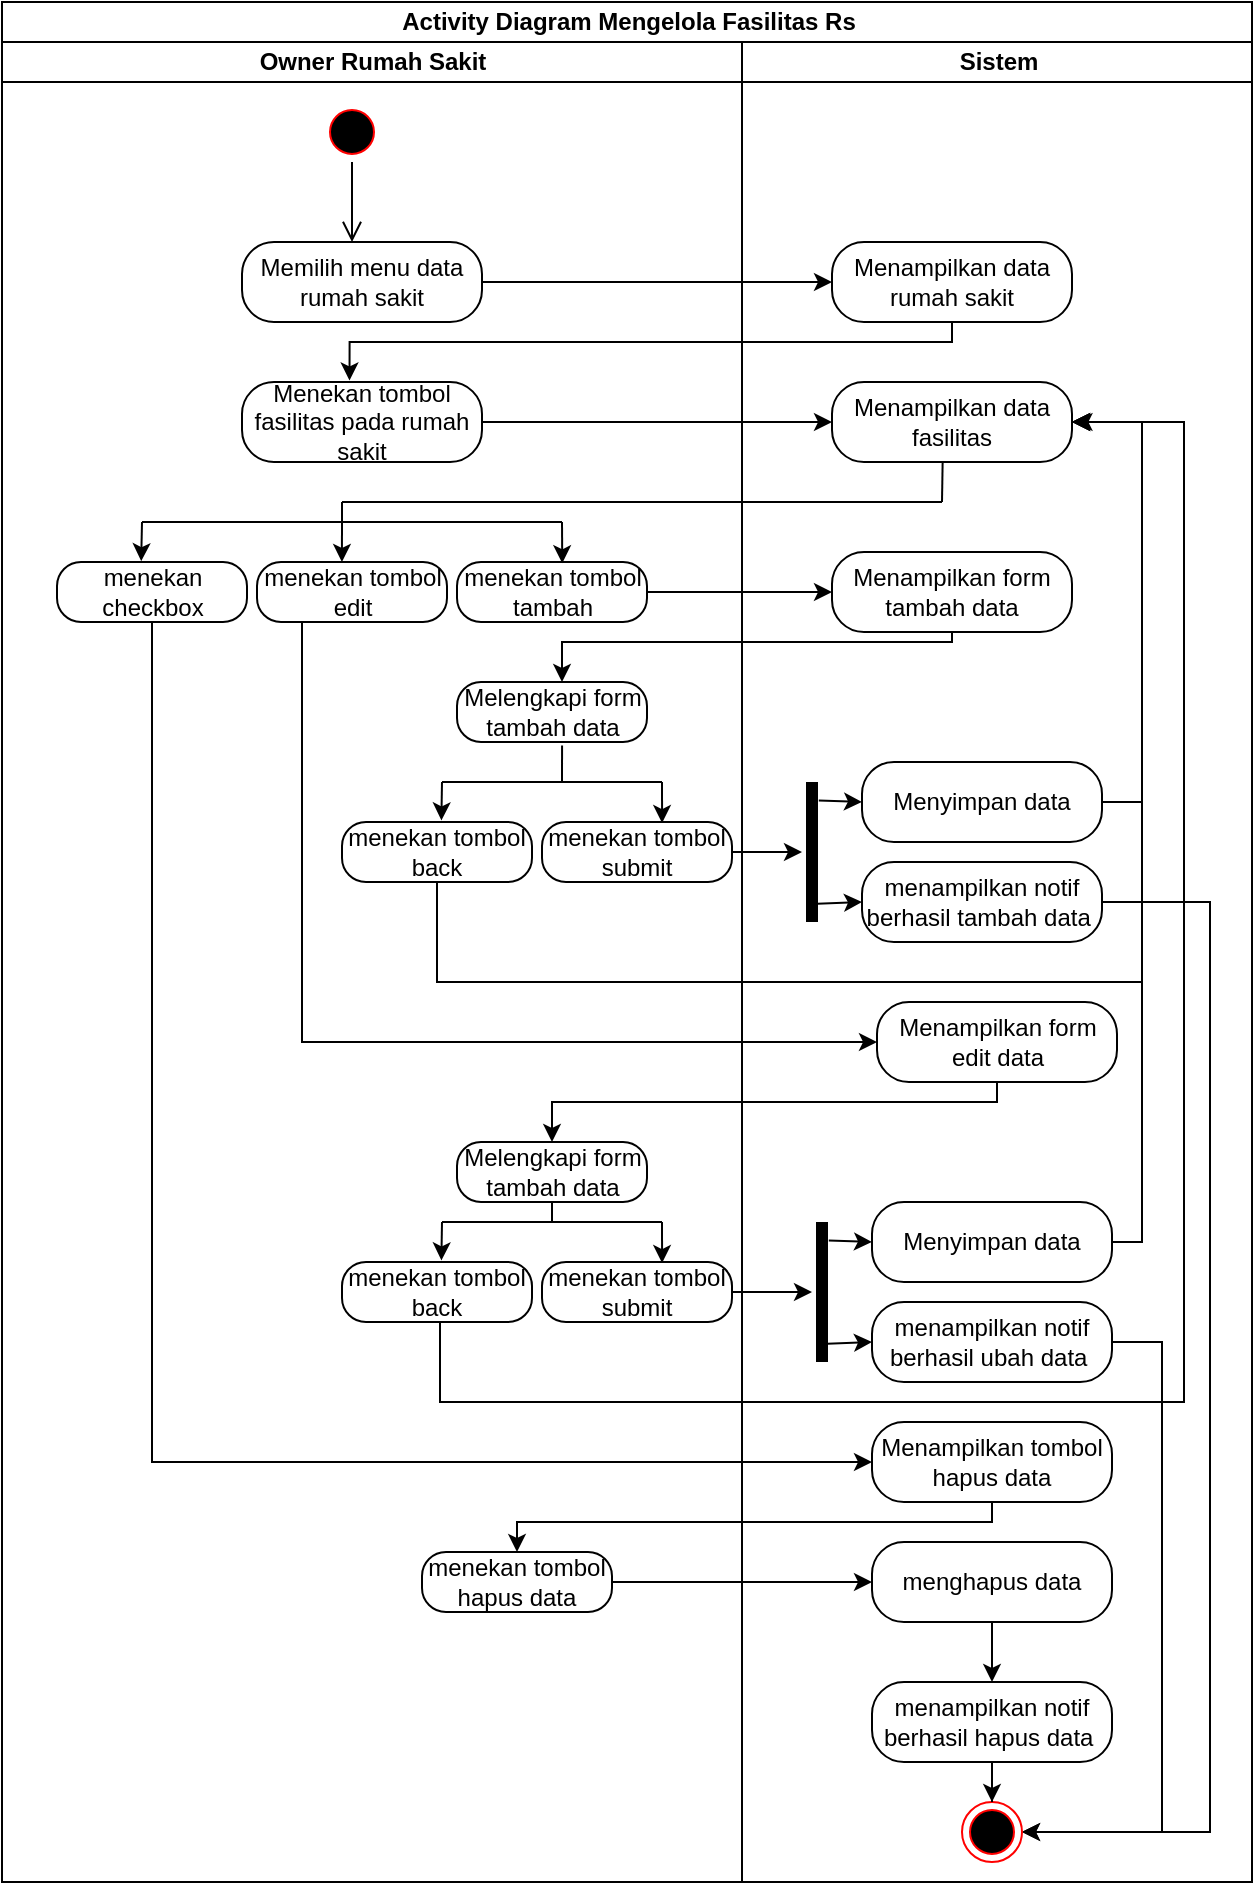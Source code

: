 <mxfile version="20.8.16" type="device"><diagram name="Halaman-1" id="KZC1TCKTkCGYBTOJZr2n"><mxGraphModel dx="1036" dy="614" grid="1" gridSize="10" guides="1" tooltips="1" connect="1" arrows="1" fold="1" page="1" pageScale="1" pageWidth="827" pageHeight="1169" math="0" shadow="0"><root><mxCell id="0"/><mxCell id="1" parent="0"/><mxCell id="oi16Dz3fYDe41koma9XC-1" value="Activity Diagram Mengelola Fasilitas Rs" style="swimlane;childLayout=stackLayout;resizeParent=1;resizeParentMax=0;startSize=20;html=1;" parent="1" vertex="1"><mxGeometry x="220.0" y="150" width="625" height="940" as="geometry"/></mxCell><mxCell id="oi16Dz3fYDe41koma9XC-2" value="Owner Rumah Sakit" style="swimlane;startSize=20;html=1;" parent="oi16Dz3fYDe41koma9XC-1" vertex="1"><mxGeometry y="20" width="370" height="920" as="geometry"/></mxCell><mxCell id="oi16Dz3fYDe41koma9XC-17" value="Memilih menu data rumah sakit" style="rounded=1;whiteSpace=wrap;html=1;arcSize=40;fontColor=#000000;fillColor=default;strokeColor=default;" parent="oi16Dz3fYDe41koma9XC-2" vertex="1"><mxGeometry x="120.0" y="100" width="120" height="40" as="geometry"/></mxCell><mxCell id="oi16Dz3fYDe41koma9XC-21" value="Menekan tombol fasilitas pada rumah sakit" style="rounded=1;whiteSpace=wrap;html=1;arcSize=40;fontColor=#000000;fillColor=default;strokeColor=default;" parent="oi16Dz3fYDe41koma9XC-2" vertex="1"><mxGeometry x="120.0" y="170" width="120" height="40" as="geometry"/></mxCell><mxCell id="oi16Dz3fYDe41koma9XC-6" value="" style="ellipse;html=1;shape=startState;fillColor=#000000;strokeColor=#ff0000;" parent="oi16Dz3fYDe41koma9XC-2" vertex="1"><mxGeometry x="160.0" y="30" width="30" height="30" as="geometry"/></mxCell><mxCell id="oi16Dz3fYDe41koma9XC-7" value="" style="edgeStyle=orthogonalEdgeStyle;html=1;verticalAlign=bottom;endArrow=open;endSize=8;strokeColor=default;rounded=0;" parent="oi16Dz3fYDe41koma9XC-2" source="oi16Dz3fYDe41koma9XC-6" edge="1"><mxGeometry relative="1" as="geometry"><mxPoint x="175.0" y="100" as="targetPoint"/></mxGeometry></mxCell><mxCell id="oi16Dz3fYDe41koma9XC-28" value="menekan checkbox" style="rounded=1;whiteSpace=wrap;html=1;arcSize=40;fontColor=#000000;fillColor=default;strokeColor=default;" parent="oi16Dz3fYDe41koma9XC-2" vertex="1"><mxGeometry x="27.5" y="260" width="95" height="30" as="geometry"/></mxCell><mxCell id="oi16Dz3fYDe41koma9XC-27" value="menekan tombol edit" style="rounded=1;whiteSpace=wrap;html=1;arcSize=40;fontColor=#000000;fillColor=default;strokeColor=default;" parent="oi16Dz3fYDe41koma9XC-2" vertex="1"><mxGeometry x="127.5" y="260" width="95" height="30" as="geometry"/></mxCell><mxCell id="oi16Dz3fYDe41koma9XC-30" value="menekan tombol tambah" style="rounded=1;whiteSpace=wrap;html=1;arcSize=40;fontColor=#000000;fillColor=default;strokeColor=default;" parent="oi16Dz3fYDe41koma9XC-2" vertex="1"><mxGeometry x="227.5" y="260" width="95" height="30" as="geometry"/></mxCell><mxCell id="oi16Dz3fYDe41koma9XC-32" value="" style="endArrow=none;html=1;rounded=0;" parent="oi16Dz3fYDe41koma9XC-2" edge="1"><mxGeometry width="50" height="50" relative="1" as="geometry"><mxPoint x="70.0" y="240" as="sourcePoint"/><mxPoint x="280.0" y="240" as="targetPoint"/></mxGeometry></mxCell><mxCell id="oi16Dz3fYDe41koma9XC-35" value="" style="endArrow=classic;html=1;rounded=0;entryX=0.554;entryY=0.021;entryDx=0;entryDy=0;entryPerimeter=0;" parent="oi16Dz3fYDe41koma9XC-2" target="oi16Dz3fYDe41koma9XC-30" edge="1"><mxGeometry width="50" height="50" relative="1" as="geometry"><mxPoint x="280.0" y="240" as="sourcePoint"/><mxPoint x="276.02" y="260" as="targetPoint"/></mxGeometry></mxCell><mxCell id="oi16Dz3fYDe41koma9XC-41" value="Melengkapi form tambah data" style="rounded=1;whiteSpace=wrap;html=1;arcSize=40;fontColor=#000000;fillColor=default;strokeColor=default;" parent="oi16Dz3fYDe41koma9XC-2" vertex="1"><mxGeometry x="227.5" y="320" width="95" height="30" as="geometry"/></mxCell><mxCell id="oi16Dz3fYDe41koma9XC-43" value="menekan tombol back" style="rounded=1;whiteSpace=wrap;html=1;arcSize=40;fontColor=#000000;fillColor=default;strokeColor=default;" parent="oi16Dz3fYDe41koma9XC-2" vertex="1"><mxGeometry x="170" y="390" width="95" height="30" as="geometry"/></mxCell><mxCell id="oi16Dz3fYDe41koma9XC-52" style="edgeStyle=orthogonalEdgeStyle;rounded=0;orthogonalLoop=1;jettySize=auto;html=1;" parent="oi16Dz3fYDe41koma9XC-2" source="oi16Dz3fYDe41koma9XC-44" edge="1"><mxGeometry relative="1" as="geometry"><mxPoint x="400.0" y="405" as="targetPoint"/></mxGeometry></mxCell><mxCell id="oi16Dz3fYDe41koma9XC-44" value="menekan tombol submit" style="rounded=1;whiteSpace=wrap;html=1;arcSize=40;fontColor=#000000;fillColor=default;strokeColor=default;" parent="oi16Dz3fYDe41koma9XC-2" vertex="1"><mxGeometry x="270" y="390" width="95" height="30" as="geometry"/></mxCell><mxCell id="oi16Dz3fYDe41koma9XC-45" value="" style="endArrow=none;html=1;rounded=0;" parent="oi16Dz3fYDe41koma9XC-2" edge="1"><mxGeometry width="50" height="50" relative="1" as="geometry"><mxPoint x="220.0" y="370" as="sourcePoint"/><mxPoint x="330.0" y="370" as="targetPoint"/></mxGeometry></mxCell><mxCell id="oi16Dz3fYDe41koma9XC-61" value="Melengkapi form tambah data" style="rounded=1;whiteSpace=wrap;html=1;arcSize=40;fontColor=#000000;fillColor=default;strokeColor=default;" parent="oi16Dz3fYDe41koma9XC-2" vertex="1"><mxGeometry x="227.5" y="550" width="95" height="30" as="geometry"/></mxCell><mxCell id="oi16Dz3fYDe41koma9XC-62" value="menekan tombol back" style="rounded=1;whiteSpace=wrap;html=1;arcSize=40;fontColor=#000000;fillColor=default;strokeColor=default;" parent="oi16Dz3fYDe41koma9XC-2" vertex="1"><mxGeometry x="170" y="610" width="95" height="30" as="geometry"/></mxCell><mxCell id="oi16Dz3fYDe41koma9XC-63" value="menekan tombol submit" style="rounded=1;whiteSpace=wrap;html=1;arcSize=40;fontColor=#000000;fillColor=default;strokeColor=default;" parent="oi16Dz3fYDe41koma9XC-2" vertex="1"><mxGeometry x="270" y="610" width="95" height="30" as="geometry"/></mxCell><mxCell id="oi16Dz3fYDe41koma9XC-64" value="" style="endArrow=none;html=1;rounded=0;" parent="oi16Dz3fYDe41koma9XC-2" edge="1"><mxGeometry width="50" height="50" relative="1" as="geometry"><mxPoint x="220.0" y="590" as="sourcePoint"/><mxPoint x="330.0" y="590" as="targetPoint"/></mxGeometry></mxCell><mxCell id="oi16Dz3fYDe41koma9XC-65" value="" style="endArrow=classic;html=1;rounded=0;entryX=0.523;entryY=-0.027;entryDx=0;entryDy=0;entryPerimeter=0;" parent="oi16Dz3fYDe41koma9XC-2" target="oi16Dz3fYDe41koma9XC-62" edge="1"><mxGeometry width="50" height="50" relative="1" as="geometry"><mxPoint x="220.0" y="590" as="sourcePoint"/><mxPoint x="370.0" y="570" as="targetPoint"/></mxGeometry></mxCell><mxCell id="oi16Dz3fYDe41koma9XC-66" value="" style="endArrow=classic;html=1;rounded=0;entryX=0.632;entryY=0.017;entryDx=0;entryDy=0;entryPerimeter=0;" parent="oi16Dz3fYDe41koma9XC-2" target="oi16Dz3fYDe41koma9XC-63" edge="1"><mxGeometry width="50" height="50" relative="1" as="geometry"><mxPoint x="330.0" y="590" as="sourcePoint"/><mxPoint x="370.0" y="570" as="targetPoint"/></mxGeometry></mxCell><mxCell id="oi16Dz3fYDe41koma9XC-84" value="menekan tombol hapus data" style="rounded=1;whiteSpace=wrap;html=1;arcSize=40;fontColor=#000000;fillColor=default;strokeColor=default;" parent="oi16Dz3fYDe41koma9XC-2" vertex="1"><mxGeometry x="210" y="755" width="95" height="30" as="geometry"/></mxCell><mxCell id="oi16Dz3fYDe41koma9XC-14" value="" style="edgeStyle=orthogonalEdgeStyle;rounded=0;orthogonalLoop=1;jettySize=auto;html=1;" parent="oi16Dz3fYDe41koma9XC-1" edge="1"><mxGeometry relative="1" as="geometry"><mxPoint x="175.0" y="140" as="sourcePoint"/></mxGeometry></mxCell><mxCell id="oi16Dz3fYDe41koma9XC-19" value="" style="edgeStyle=orthogonalEdgeStyle;rounded=0;orthogonalLoop=1;jettySize=auto;html=1;" parent="oi16Dz3fYDe41koma9XC-1" source="oi16Dz3fYDe41koma9XC-17" target="oi16Dz3fYDe41koma9XC-18" edge="1"><mxGeometry relative="1" as="geometry"/></mxCell><mxCell id="oi16Dz3fYDe41koma9XC-23" value="" style="edgeStyle=orthogonalEdgeStyle;rounded=0;orthogonalLoop=1;jettySize=auto;html=1;" parent="oi16Dz3fYDe41koma9XC-1" source="oi16Dz3fYDe41koma9XC-21" target="oi16Dz3fYDe41koma9XC-22" edge="1"><mxGeometry relative="1" as="geometry"/></mxCell><mxCell id="oi16Dz3fYDe41koma9XC-25" style="edgeStyle=orthogonalEdgeStyle;rounded=0;orthogonalLoop=1;jettySize=auto;html=1;entryX=0.448;entryY=-0.019;entryDx=0;entryDy=0;entryPerimeter=0;" parent="oi16Dz3fYDe41koma9XC-1" source="oi16Dz3fYDe41koma9XC-18" target="oi16Dz3fYDe41koma9XC-21" edge="1"><mxGeometry relative="1" as="geometry"><Array as="points"><mxPoint x="380" y="170"/><mxPoint x="114" y="170"/></Array></mxGeometry></mxCell><mxCell id="oi16Dz3fYDe41koma9XC-40" value="" style="edgeStyle=orthogonalEdgeStyle;rounded=0;orthogonalLoop=1;jettySize=auto;html=1;" parent="oi16Dz3fYDe41koma9XC-1" source="oi16Dz3fYDe41koma9XC-30" target="oi16Dz3fYDe41koma9XC-39" edge="1"><mxGeometry relative="1" as="geometry"/></mxCell><mxCell id="oi16Dz3fYDe41koma9XC-49" style="edgeStyle=orthogonalEdgeStyle;rounded=0;orthogonalLoop=1;jettySize=auto;html=1;entryX=1;entryY=0.5;entryDx=0;entryDy=0;" parent="oi16Dz3fYDe41koma9XC-1" source="oi16Dz3fYDe41koma9XC-43" target="oi16Dz3fYDe41koma9XC-22" edge="1"><mxGeometry relative="1" as="geometry"><Array as="points"><mxPoint x="218" y="490"/><mxPoint x="570" y="490"/><mxPoint x="570" y="210"/></Array></mxGeometry></mxCell><mxCell id="oi16Dz3fYDe41koma9XC-68" style="edgeStyle=orthogonalEdgeStyle;rounded=0;orthogonalLoop=1;jettySize=auto;html=1;entryX=0.5;entryY=0;entryDx=0;entryDy=0;" parent="oi16Dz3fYDe41koma9XC-1" source="oi16Dz3fYDe41koma9XC-59" target="oi16Dz3fYDe41koma9XC-61" edge="1"><mxGeometry relative="1" as="geometry"><Array as="points"><mxPoint x="497" y="550"/><mxPoint x="275" y="550"/></Array></mxGeometry></mxCell><mxCell id="oi16Dz3fYDe41koma9XC-3" value="Sistem" style="swimlane;startSize=20;html=1;" parent="oi16Dz3fYDe41koma9XC-1" vertex="1"><mxGeometry x="370" y="20" width="255" height="920" as="geometry"/></mxCell><mxCell id="oi16Dz3fYDe41koma9XC-18" value="Menampilkan data rumah sakit" style="rounded=1;whiteSpace=wrap;html=1;arcSize=40;fontColor=#000000;fillColor=default;strokeColor=default;" parent="oi16Dz3fYDe41koma9XC-3" vertex="1"><mxGeometry x="45.0" y="100" width="120" height="40" as="geometry"/></mxCell><mxCell id="oi16Dz3fYDe41koma9XC-22" value="Menampilkan data fasilitas" style="rounded=1;whiteSpace=wrap;html=1;arcSize=40;fontColor=#000000;fillColor=default;strokeColor=default;" parent="oi16Dz3fYDe41koma9XC-3" vertex="1"><mxGeometry x="45.0" y="170" width="120" height="40" as="geometry"/></mxCell><mxCell id="oi16Dz3fYDe41koma9XC-39" value="Menampilkan form tambah data" style="rounded=1;whiteSpace=wrap;html=1;arcSize=40;fontColor=#000000;fillColor=default;strokeColor=default;" parent="oi16Dz3fYDe41koma9XC-3" vertex="1"><mxGeometry x="45.0" y="255" width="120" height="40" as="geometry"/></mxCell><mxCell id="oi16Dz3fYDe41koma9XC-42" style="edgeStyle=orthogonalEdgeStyle;rounded=0;orthogonalLoop=1;jettySize=auto;html=1;" parent="oi16Dz3fYDe41koma9XC-3" source="oi16Dz3fYDe41koma9XC-39" target="oi16Dz3fYDe41koma9XC-41" edge="1"><mxGeometry relative="1" as="geometry"><Array as="points"><mxPoint x="105" y="300"/><mxPoint x="-90" y="300"/></Array></mxGeometry></mxCell><mxCell id="oi16Dz3fYDe41koma9XC-50" value="" style="shape=line;html=1;strokeWidth=6;strokeColor=default;rotation=90;" parent="oi16Dz3fYDe41koma9XC-3" vertex="1"><mxGeometry y="400" width="70" height="10" as="geometry"/></mxCell><mxCell id="oi16Dz3fYDe41koma9XC-90" style="edgeStyle=orthogonalEdgeStyle;rounded=0;orthogonalLoop=1;jettySize=auto;html=1;exitX=1;exitY=0.5;exitDx=0;exitDy=0;" parent="oi16Dz3fYDe41koma9XC-3" source="oi16Dz3fYDe41koma9XC-54" edge="1"><mxGeometry relative="1" as="geometry"><mxPoint x="204" y="430" as="sourcePoint"/><mxPoint x="140.0" y="895" as="targetPoint"/><Array as="points"><mxPoint x="234" y="430"/><mxPoint x="234" y="895"/></Array></mxGeometry></mxCell><mxCell id="oi16Dz3fYDe41koma9XC-54" value="menampilkan notif berhasil tambah data&amp;nbsp;" style="rounded=1;whiteSpace=wrap;html=1;arcSize=40;fontColor=#000000;fillColor=default;strokeColor=default;" parent="oi16Dz3fYDe41koma9XC-3" vertex="1"><mxGeometry x="60" y="410" width="120" height="40" as="geometry"/></mxCell><mxCell id="oi16Dz3fYDe41koma9XC-58" style="edgeStyle=orthogonalEdgeStyle;rounded=0;orthogonalLoop=1;jettySize=auto;html=1;entryX=1;entryY=0.5;entryDx=0;entryDy=0;" parent="oi16Dz3fYDe41koma9XC-3" source="oi16Dz3fYDe41koma9XC-55" target="oi16Dz3fYDe41koma9XC-22" edge="1"><mxGeometry relative="1" as="geometry"><Array as="points"><mxPoint x="200" y="380"/><mxPoint x="200" y="190"/></Array></mxGeometry></mxCell><mxCell id="oi16Dz3fYDe41koma9XC-55" value="Menyimpan data" style="rounded=1;whiteSpace=wrap;html=1;arcSize=40;fontColor=#000000;fillColor=default;strokeColor=default;" parent="oi16Dz3fYDe41koma9XC-3" vertex="1"><mxGeometry x="60" y="360" width="120" height="40" as="geometry"/></mxCell><mxCell id="oi16Dz3fYDe41koma9XC-56" value="" style="endArrow=classic;html=1;rounded=0;entryX=0;entryY=0.5;entryDx=0;entryDy=0;exitX=0.133;exitY=0.16;exitDx=0;exitDy=0;exitPerimeter=0;" parent="oi16Dz3fYDe41koma9XC-3" source="oi16Dz3fYDe41koma9XC-50" target="oi16Dz3fYDe41koma9XC-55" edge="1"><mxGeometry width="50" height="50" relative="1" as="geometry"><mxPoint x="-50.0" y="460" as="sourcePoint"/><mxPoint x="-4.547e-13" y="410" as="targetPoint"/></mxGeometry></mxCell><mxCell id="oi16Dz3fYDe41koma9XC-59" value="Menampilkan form edit data" style="rounded=1;whiteSpace=wrap;html=1;arcSize=40;fontColor=#000000;fillColor=default;strokeColor=default;" parent="oi16Dz3fYDe41koma9XC-3" vertex="1"><mxGeometry x="67.5" y="480" width="120" height="40" as="geometry"/></mxCell><mxCell id="oi16Dz3fYDe41koma9XC-72" style="edgeStyle=orthogonalEdgeStyle;rounded=0;orthogonalLoop=1;jettySize=auto;html=1;exitX=1;exitY=0.5;exitDx=0;exitDy=0;" parent="oi16Dz3fYDe41koma9XC-3" source="oi16Dz3fYDe41koma9XC-63" edge="1"><mxGeometry relative="1" as="geometry"><mxPoint x="35.0" y="625" as="targetPoint"/><mxPoint y="625" as="sourcePoint"/></mxGeometry></mxCell><mxCell id="oi16Dz3fYDe41koma9XC-73" value="" style="shape=line;html=1;strokeWidth=6;strokeColor=default;rotation=90;" parent="oi16Dz3fYDe41koma9XC-3" vertex="1"><mxGeometry x="5" y="620" width="70" height="10" as="geometry"/></mxCell><mxCell id="oi16Dz3fYDe41koma9XC-89" style="edgeStyle=orthogonalEdgeStyle;rounded=0;orthogonalLoop=1;jettySize=auto;html=1;entryX=1;entryY=0.5;entryDx=0;entryDy=0;" parent="oi16Dz3fYDe41koma9XC-3" source="oi16Dz3fYDe41koma9XC-74" target="oi16Dz3fYDe41koma9XC-87" edge="1"><mxGeometry relative="1" as="geometry"><Array as="points"><mxPoint x="210" y="650"/><mxPoint x="210" y="895"/></Array></mxGeometry></mxCell><mxCell id="oi16Dz3fYDe41koma9XC-74" value="menampilkan notif berhasil ubah data&amp;nbsp;" style="rounded=1;whiteSpace=wrap;html=1;arcSize=40;fontColor=#000000;fillColor=default;strokeColor=default;" parent="oi16Dz3fYDe41koma9XC-3" vertex="1"><mxGeometry x="65" y="630" width="120" height="40" as="geometry"/></mxCell><mxCell id="oi16Dz3fYDe41koma9XC-79" style="edgeStyle=orthogonalEdgeStyle;rounded=0;orthogonalLoop=1;jettySize=auto;html=1;entryX=1;entryY=0.5;entryDx=0;entryDy=0;" parent="oi16Dz3fYDe41koma9XC-3" source="oi16Dz3fYDe41koma9XC-75" target="oi16Dz3fYDe41koma9XC-22" edge="1"><mxGeometry relative="1" as="geometry"><Array as="points"><mxPoint x="200" y="600"/><mxPoint x="200" y="190"/></Array></mxGeometry></mxCell><mxCell id="oi16Dz3fYDe41koma9XC-75" value="Menyimpan data" style="rounded=1;whiteSpace=wrap;html=1;arcSize=40;fontColor=#000000;fillColor=default;strokeColor=default;" parent="oi16Dz3fYDe41koma9XC-3" vertex="1"><mxGeometry x="65" y="580" width="120" height="40" as="geometry"/></mxCell><mxCell id="oi16Dz3fYDe41koma9XC-76" value="" style="endArrow=classic;html=1;rounded=0;entryX=0;entryY=0.5;entryDx=0;entryDy=0;exitX=0.133;exitY=0.16;exitDx=0;exitDy=0;exitPerimeter=0;" parent="oi16Dz3fYDe41koma9XC-3" source="oi16Dz3fYDe41koma9XC-73" target="oi16Dz3fYDe41koma9XC-75" edge="1"><mxGeometry width="50" height="50" relative="1" as="geometry"><mxPoint x="-45.0" y="680" as="sourcePoint"/><mxPoint x="5.0" y="630" as="targetPoint"/></mxGeometry></mxCell><mxCell id="oi16Dz3fYDe41koma9XC-77" value="" style="endArrow=classic;html=1;rounded=0;exitX=0.87;exitY=0.24;exitDx=0;exitDy=0;exitPerimeter=0;" parent="oi16Dz3fYDe41koma9XC-3" source="oi16Dz3fYDe41koma9XC-73" edge="1"><mxGeometry width="50" height="50" relative="1" as="geometry"><mxPoint x="-45.0" y="680" as="sourcePoint"/><mxPoint x="65.0" y="650" as="targetPoint"/></mxGeometry></mxCell><mxCell id="oi16Dz3fYDe41koma9XC-81" value="Menampilkan tombol hapus data" style="rounded=1;whiteSpace=wrap;html=1;arcSize=40;fontColor=#000000;fillColor=default;strokeColor=default;" parent="oi16Dz3fYDe41koma9XC-3" vertex="1"><mxGeometry x="65" y="690" width="120" height="40" as="geometry"/></mxCell><mxCell id="oi16Dz3fYDe41koma9XC-94" value="" style="edgeStyle=orthogonalEdgeStyle;rounded=0;orthogonalLoop=1;jettySize=auto;html=1;" parent="oi16Dz3fYDe41koma9XC-3" source="oi16Dz3fYDe41koma9XC-83" target="oi16Dz3fYDe41koma9XC-91" edge="1"><mxGeometry relative="1" as="geometry"/></mxCell><mxCell id="oi16Dz3fYDe41koma9XC-83" value="menghapus data" style="rounded=1;whiteSpace=wrap;html=1;arcSize=40;fontColor=#000000;fillColor=default;strokeColor=default;" parent="oi16Dz3fYDe41koma9XC-3" vertex="1"><mxGeometry x="65" y="750" width="120" height="40" as="geometry"/></mxCell><mxCell id="oi16Dz3fYDe41koma9XC-87" value="" style="ellipse;html=1;shape=endState;fillColor=#000000;strokeColor=#ff0000;" parent="oi16Dz3fYDe41koma9XC-3" vertex="1"><mxGeometry x="110.0" y="880" width="30" height="30" as="geometry"/></mxCell><mxCell id="oi16Dz3fYDe41koma9XC-95" value="" style="edgeStyle=orthogonalEdgeStyle;rounded=0;orthogonalLoop=1;jettySize=auto;html=1;" parent="oi16Dz3fYDe41koma9XC-3" source="oi16Dz3fYDe41koma9XC-91" target="oi16Dz3fYDe41koma9XC-87" edge="1"><mxGeometry relative="1" as="geometry"/></mxCell><mxCell id="oi16Dz3fYDe41koma9XC-91" value="menampilkan notif berhasil hapus data&amp;nbsp;" style="rounded=1;whiteSpace=wrap;html=1;arcSize=40;fontColor=#000000;fillColor=default;strokeColor=default;" parent="oi16Dz3fYDe41koma9XC-3" vertex="1"><mxGeometry x="65" y="820" width="120" height="40" as="geometry"/></mxCell><mxCell id="oi16Dz3fYDe41koma9XC-96" style="edgeStyle=orthogonalEdgeStyle;rounded=0;orthogonalLoop=1;jettySize=auto;html=1;entryX=1;entryY=0.25;entryDx=0;entryDy=0;exitX=0.5;exitY=1;exitDx=0;exitDy=0;" parent="oi16Dz3fYDe41koma9XC-3" source="oi16Dz3fYDe41koma9XC-62" edge="1"><mxGeometry relative="1" as="geometry"><mxPoint x="-151.275" y="650.0" as="sourcePoint"/><mxPoint x="166.24" y="190" as="targetPoint"/><Array as="points"><mxPoint x="-151" y="640"/><mxPoint x="-151" y="680"/><mxPoint x="221" y="680"/><mxPoint x="221" y="190"/></Array></mxGeometry></mxCell><mxCell id="oi16Dz3fYDe41koma9XC-82" style="edgeStyle=orthogonalEdgeStyle;rounded=0;orthogonalLoop=1;jettySize=auto;html=1;entryX=0;entryY=0.5;entryDx=0;entryDy=0;" parent="oi16Dz3fYDe41koma9XC-1" source="oi16Dz3fYDe41koma9XC-28" target="oi16Dz3fYDe41koma9XC-81" edge="1"><mxGeometry relative="1" as="geometry"><Array as="points"><mxPoint x="75" y="730"/></Array></mxGeometry></mxCell><mxCell id="oi16Dz3fYDe41koma9XC-85" style="edgeStyle=orthogonalEdgeStyle;rounded=0;orthogonalLoop=1;jettySize=auto;html=1;entryX=0;entryY=0.5;entryDx=0;entryDy=0;" parent="oi16Dz3fYDe41koma9XC-1" source="oi16Dz3fYDe41koma9XC-84" target="oi16Dz3fYDe41koma9XC-83" edge="1"><mxGeometry relative="1" as="geometry"/></mxCell><mxCell id="oi16Dz3fYDe41koma9XC-86" style="edgeStyle=orthogonalEdgeStyle;rounded=0;orthogonalLoop=1;jettySize=auto;html=1;entryX=0.5;entryY=0;entryDx=0;entryDy=0;" parent="oi16Dz3fYDe41koma9XC-1" source="oi16Dz3fYDe41koma9XC-81" target="oi16Dz3fYDe41koma9XC-84" edge="1"><mxGeometry relative="1" as="geometry"><Array as="points"><mxPoint x="495" y="760"/><mxPoint x="258" y="760"/></Array></mxGeometry></mxCell><mxCell id="oi16Dz3fYDe41koma9XC-60" style="edgeStyle=orthogonalEdgeStyle;rounded=0;orthogonalLoop=1;jettySize=auto;html=1;exitX=0.25;exitY=1;exitDx=0;exitDy=0;" parent="oi16Dz3fYDe41koma9XC-1" target="oi16Dz3fYDe41koma9XC-59" edge="1" source="oi16Dz3fYDe41koma9XC-27"><mxGeometry relative="1" as="geometry"><mxPoint x="150.0" y="320" as="sourcePoint"/><mxPoint x="437.5" y="510" as="targetPoint"/><Array as="points"><mxPoint x="150" y="310"/><mxPoint x="150" y="520"/></Array></mxGeometry></mxCell><mxCell id="oi16Dz3fYDe41koma9XC-33" value="" style="endArrow=classic;html=1;rounded=0;entryX=0.443;entryY=-0.014;entryDx=0;entryDy=0;entryPerimeter=0;" parent="1" target="oi16Dz3fYDe41koma9XC-28" edge="1"><mxGeometry width="50" height="50" relative="1" as="geometry"><mxPoint x="290" y="410" as="sourcePoint"/><mxPoint x="300" y="370" as="targetPoint"/></mxGeometry></mxCell><mxCell id="oi16Dz3fYDe41koma9XC-34" value="" style="endArrow=classic;html=1;rounded=0;entryX=0.447;entryY=0;entryDx=0;entryDy=0;entryPerimeter=0;" parent="1" target="oi16Dz3fYDe41koma9XC-27" edge="1"><mxGeometry width="50" height="50" relative="1" as="geometry"><mxPoint x="390" y="410" as="sourcePoint"/><mxPoint x="300" y="370" as="targetPoint"/></mxGeometry></mxCell><mxCell id="oi16Dz3fYDe41koma9XC-36" value="" style="endArrow=none;html=1;rounded=0;entryX=0.461;entryY=0.997;entryDx=0;entryDy=0;entryPerimeter=0;" parent="1" target="oi16Dz3fYDe41koma9XC-22" edge="1"><mxGeometry width="50" height="50" relative="1" as="geometry"><mxPoint x="690" y="400" as="sourcePoint"/><mxPoint x="530" y="430" as="targetPoint"/></mxGeometry></mxCell><mxCell id="oi16Dz3fYDe41koma9XC-37" value="" style="endArrow=none;html=1;rounded=0;" parent="1" edge="1"><mxGeometry width="50" height="50" relative="1" as="geometry"><mxPoint x="390" y="400" as="sourcePoint"/><mxPoint x="690" y="400" as="targetPoint"/></mxGeometry></mxCell><mxCell id="oi16Dz3fYDe41koma9XC-38" value="" style="endArrow=none;html=1;rounded=0;" parent="1" edge="1"><mxGeometry width="50" height="50" relative="1" as="geometry"><mxPoint x="390" y="410" as="sourcePoint"/><mxPoint x="390" y="400" as="targetPoint"/></mxGeometry></mxCell><mxCell id="oi16Dz3fYDe41koma9XC-46" value="" style="endArrow=classic;html=1;rounded=0;entryX=0.523;entryY=-0.027;entryDx=0;entryDy=0;entryPerimeter=0;" parent="1" target="oi16Dz3fYDe41koma9XC-43" edge="1"><mxGeometry width="50" height="50" relative="1" as="geometry"><mxPoint x="440" y="540" as="sourcePoint"/><mxPoint x="590" y="520" as="targetPoint"/></mxGeometry></mxCell><mxCell id="oi16Dz3fYDe41koma9XC-47" value="" style="endArrow=classic;html=1;rounded=0;entryX=0.632;entryY=0.017;entryDx=0;entryDy=0;entryPerimeter=0;" parent="1" target="oi16Dz3fYDe41koma9XC-44" edge="1"><mxGeometry width="50" height="50" relative="1" as="geometry"><mxPoint x="550" y="540" as="sourcePoint"/><mxPoint x="590" y="520" as="targetPoint"/></mxGeometry></mxCell><mxCell id="oi16Dz3fYDe41koma9XC-48" value="" style="endArrow=none;html=1;rounded=0;entryX=0.553;entryY=1.057;entryDx=0;entryDy=0;entryPerimeter=0;" parent="1" target="oi16Dz3fYDe41koma9XC-41" edge="1"><mxGeometry width="50" height="50" relative="1" as="geometry"><mxPoint x="500" y="540" as="sourcePoint"/><mxPoint x="590" y="520" as="targetPoint"/></mxGeometry></mxCell><mxCell id="oi16Dz3fYDe41koma9XC-57" value="" style="endArrow=classic;html=1;rounded=0;exitX=0.87;exitY=0.24;exitDx=0;exitDy=0;exitPerimeter=0;" parent="1" source="oi16Dz3fYDe41koma9XC-50" edge="1"><mxGeometry width="50" height="50" relative="1" as="geometry"><mxPoint x="540" y="630" as="sourcePoint"/><mxPoint x="650" y="600" as="targetPoint"/></mxGeometry></mxCell><mxCell id="oi16Dz3fYDe41koma9XC-71" value="" style="endArrow=none;html=1;rounded=0;entryX=0.5;entryY=1;entryDx=0;entryDy=0;" parent="1" target="oi16Dz3fYDe41koma9XC-61" edge="1"><mxGeometry width="50" height="50" relative="1" as="geometry"><mxPoint x="495" y="760" as="sourcePoint"/><mxPoint x="500" y="720" as="targetPoint"/></mxGeometry></mxCell></root></mxGraphModel></diagram></mxfile>